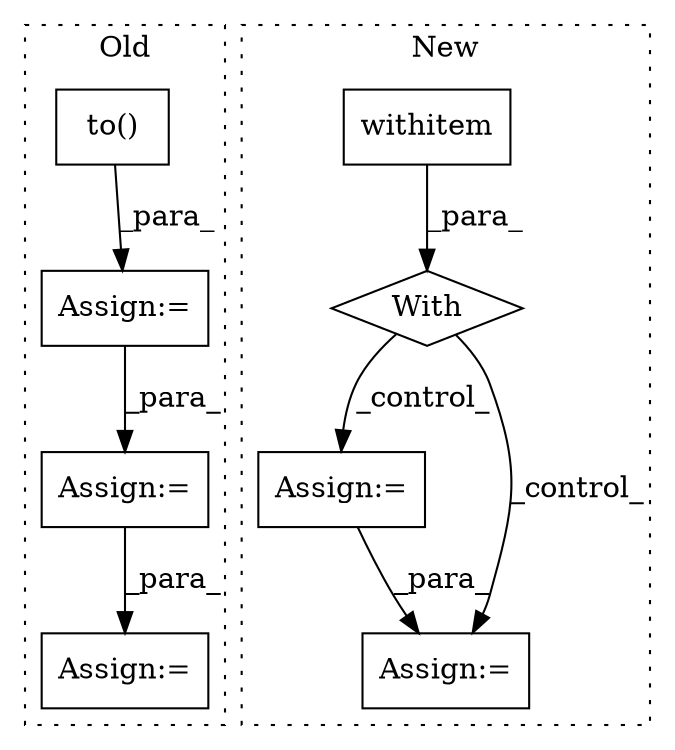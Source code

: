 digraph G {
subgraph cluster0 {
1 [label="to()" a="75" s="1070,1086" l="10,1" shape="box"];
4 [label="Assign:=" a="68" s="1067" l="3" shape="box"];
6 [label="Assign:=" a="68" s="1866" l="3" shape="box"];
7 [label="Assign:=" a="68" s="2510" l="3" shape="box"];
label = "Old";
style="dotted";
}
subgraph cluster1 {
2 [label="With" a="39" s="1060,1070" l="5,20" shape="diamond"];
3 [label="withitem" a="49" s="1065" l="5" shape="box"];
5 [label="Assign:=" a="68" s="1135" l="3" shape="box"];
8 [label="Assign:=" a="68" s="2064" l="3" shape="box"];
label = "New";
style="dotted";
}
1 -> 4 [label="_para_"];
2 -> 5 [label="_control_"];
2 -> 8 [label="_control_"];
3 -> 2 [label="_para_"];
4 -> 6 [label="_para_"];
5 -> 8 [label="_para_"];
6 -> 7 [label="_para_"];
}